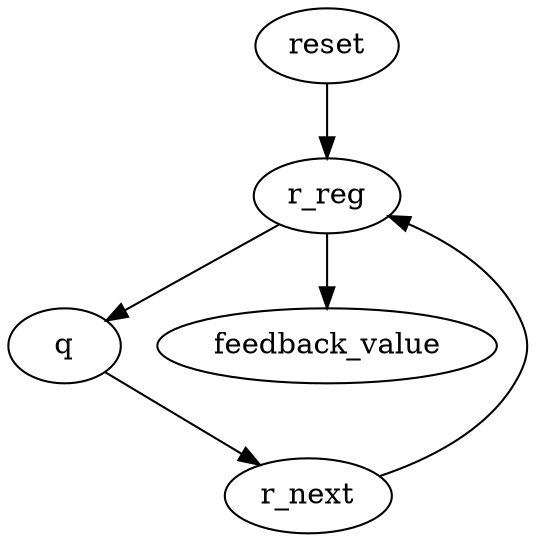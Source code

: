 strict digraph "" {
	reset -> r_reg	[weight=2.0];
	r_next -> r_reg	[weight=1.0];
	q -> r_next	[weight=1.0];
	r_reg -> q	[weight=1.0];
	r_reg -> feedback_value	[weight=1.0];
}
